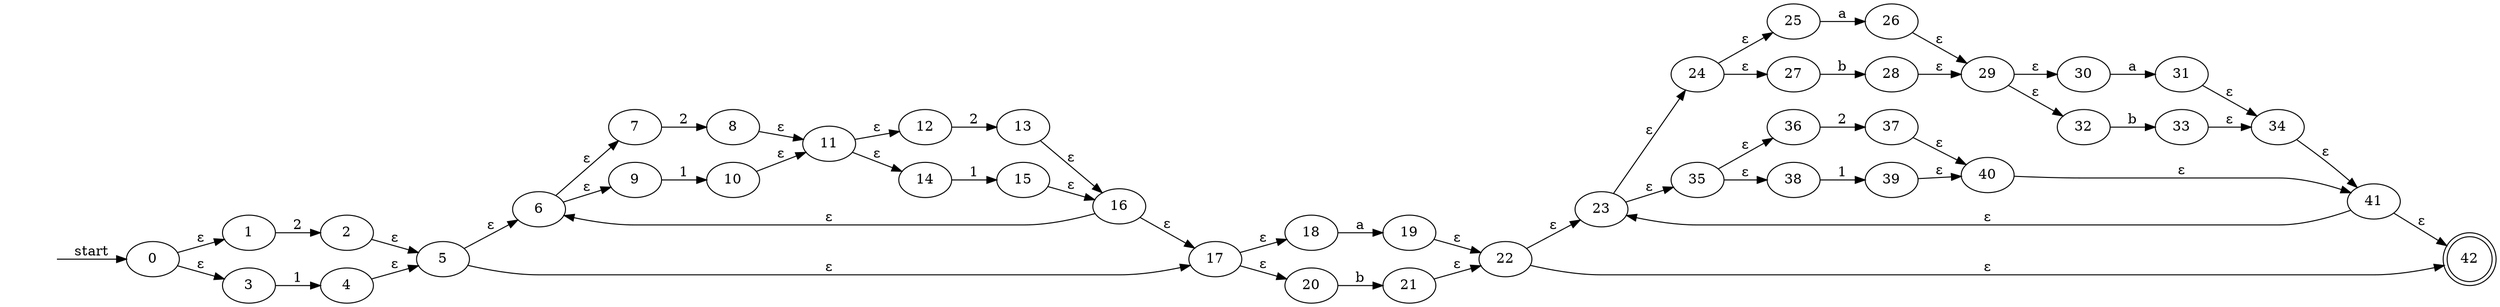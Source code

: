 digraph {
	graph [rankdir=LR]
	"" [shape=none style=invisible]
	"" -> 0 [label=start]
	1 [label=1]
	2 [label=2]
	3 [label=3]
	4 [label=4]
	5 [label=5]
	6 [label=6]
	7 [label=7]
	8 [label=8]
	9 [label=9]
	10 [label=10]
	11 [label=11]
	12 [label=12]
	13 [label=13]
	14 [label=14]
	15 [label=15]
	16 [label=16]
	17 [label=17]
	18 [label=18]
	19 [label=19]
	20 [label=20]
	21 [label=21]
	22 [label=22]
	23 [label=23]
	24 [label=24]
	25 [label=25]
	26 [label=26]
	27 [label=27]
	28 [label=28]
	29 [label=29]
	30 [label=30]
	31 [label=31]
	32 [label=32]
	33 [label=33]
	34 [label=34]
	35 [label=35]
	36 [label=36]
	37 [label=37]
	38 [label=38]
	39 [label=39]
	40 [label=40]
	41 [label=41]
	42 [label=42 shape=doublecircle]
	0 -> 1 [label="ε"]
	0 -> 3 [label="ε"]
	1 -> 2 [label=2]
	3 -> 4 [label=1]
	2 -> 5 [label="ε"]
	4 -> 5 [label="ε"]
	5 -> 6 [label="ε"]
	5 -> 17 [label="ε"]
	6 -> 7 [label="ε"]
	6 -> 9 [label="ε"]
	7 -> 8 [label=2]
	9 -> 10 [label=1]
	8 -> 11 [label="ε"]
	10 -> 11 [label="ε"]
	11 -> 12 [label="ε"]
	11 -> 14 [label="ε"]
	12 -> 13 [label=2]
	14 -> 15 [label=1]
	13 -> 16 [label="ε"]
	15 -> 16 [label="ε"]
	16 -> 6 [label="ε"]
	16 -> 17 [label="ε"]
	17 -> 18 [label="ε"]
	17 -> 20 [label="ε"]
	18 -> 19 [label=a]
	20 -> 21 [label=b]
	19 -> 22 [label="ε"]
	21 -> 22 [label="ε"]
	22 -> 23 [label="ε"]
	22 -> 42 [label="ε"]
	23 -> 24 [label="ε"]
	23 -> 35 [label="ε"]
	24 -> 25 [label="ε"]
	24 -> 27 [label="ε"]
	25 -> 26 [label=a]
	27 -> 28 [label=b]
	26 -> 29 [label="ε"]
	28 -> 29 [label="ε"]
	29 -> 30 [label="ε"]
	29 -> 32 [label="ε"]
	30 -> 31 [label=a]
	32 -> 33 [label=b]
	31 -> 34 [label="ε"]
	33 -> 34 [label="ε"]
	35 -> 36 [label="ε"]
	35 -> 38 [label="ε"]
	36 -> 37 [label=2]
	38 -> 39 [label=1]
	37 -> 40 [label="ε"]
	39 -> 40 [label="ε"]
	34 -> 41 [label="ε"]
	40 -> 41 [label="ε"]
	41 -> 23 [label="ε"]
	41 -> 42 [label="ε"]
}
